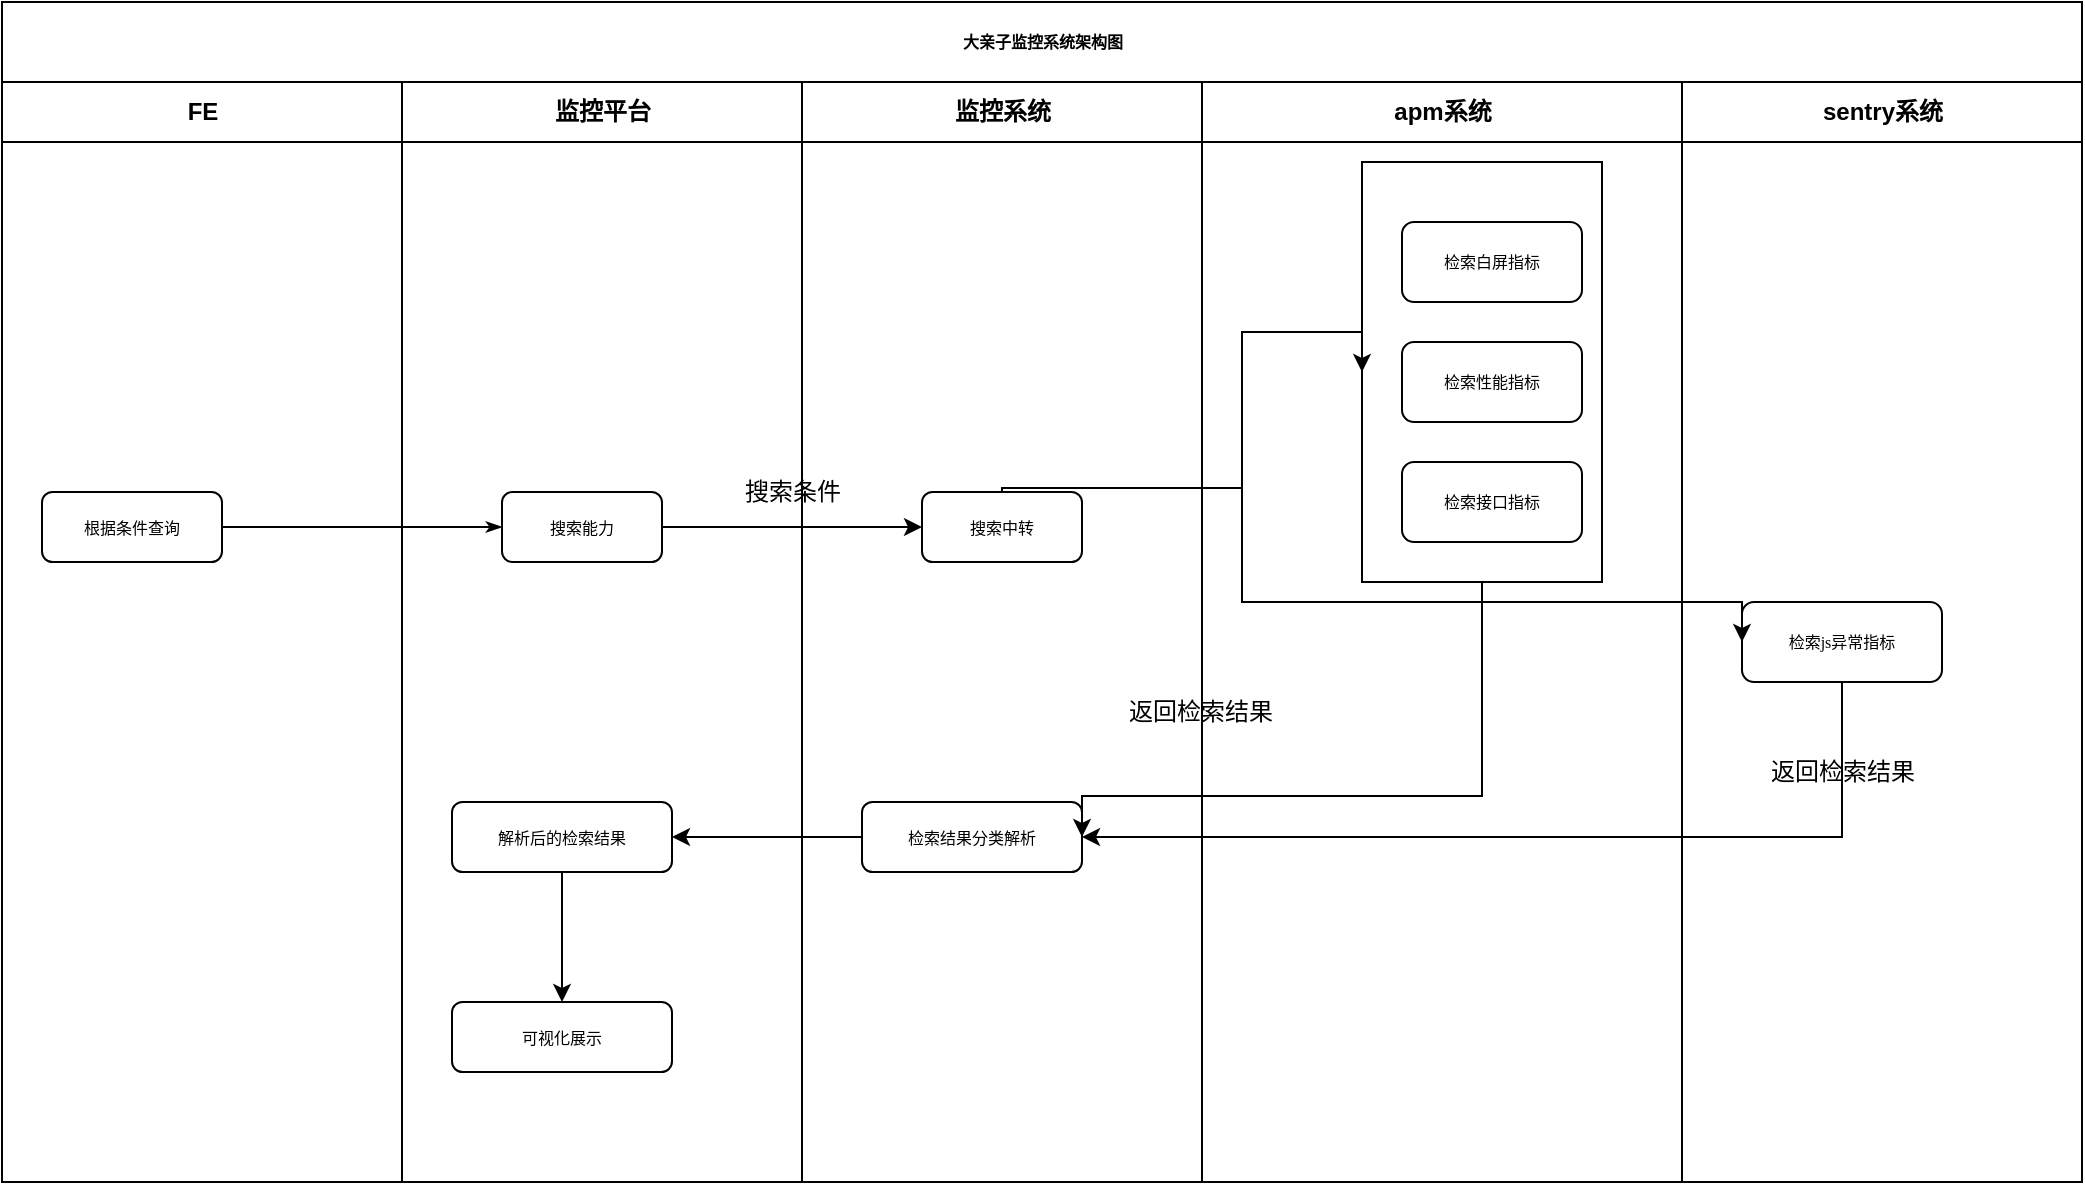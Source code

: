 <mxfile version="20.4.1" type="github">
  <diagram name="Page-1" id="74e2e168-ea6b-b213-b513-2b3c1d86103e">
    <mxGraphModel dx="1455" dy="857" grid="1" gridSize="10" guides="1" tooltips="1" connect="1" arrows="1" fold="1" page="1" pageScale="1" pageWidth="1100" pageHeight="850" background="none" math="0" shadow="0">
      <root>
        <mxCell id="0" />
        <mxCell id="1" parent="0" />
        <mxCell id="77e6c97f196da883-1" value="大亲子监控系统架构图" style="swimlane;html=1;childLayout=stackLayout;startSize=40;rounded=0;shadow=0;labelBackgroundColor=none;strokeWidth=1;fontFamily=Verdana;fontSize=8;align=center;" parent="1" vertex="1">
          <mxGeometry x="70" y="40" width="1040" height="590" as="geometry" />
        </mxCell>
        <mxCell id="77e6c97f196da883-2" value="FE" style="swimlane;html=1;startSize=30;" parent="77e6c97f196da883-1" vertex="1">
          <mxGeometry y="40" width="200" height="550" as="geometry" />
        </mxCell>
        <mxCell id="77e6c97f196da883-8" value="根据条件查询" style="rounded=1;whiteSpace=wrap;html=1;shadow=0;labelBackgroundColor=none;strokeWidth=1;fontFamily=Verdana;fontSize=8;align=center;" parent="77e6c97f196da883-2" vertex="1">
          <mxGeometry x="20" y="205" width="90" height="35" as="geometry" />
        </mxCell>
        <mxCell id="77e6c97f196da883-26" style="edgeStyle=orthogonalEdgeStyle;rounded=1;html=1;labelBackgroundColor=none;startArrow=none;startFill=0;startSize=5;endArrow=classicThin;endFill=1;endSize=5;jettySize=auto;orthogonalLoop=1;strokeWidth=1;fontFamily=Verdana;fontSize=8" parent="77e6c97f196da883-1" source="77e6c97f196da883-8" target="77e6c97f196da883-11" edge="1">
          <mxGeometry relative="1" as="geometry" />
        </mxCell>
        <mxCell id="77e6c97f196da883-3" value="监控平台" style="swimlane;html=1;startSize=30;" parent="77e6c97f196da883-1" vertex="1">
          <mxGeometry x="200" y="40" width="200" height="550" as="geometry" />
        </mxCell>
        <mxCell id="77e6c97f196da883-11" value="搜索能力" style="rounded=1;whiteSpace=wrap;html=1;shadow=0;labelBackgroundColor=none;strokeWidth=1;fontFamily=Verdana;fontSize=8;align=center;" parent="77e6c97f196da883-3" vertex="1">
          <mxGeometry x="50" y="205" width="80" height="35" as="geometry" />
        </mxCell>
        <mxCell id="LR1aAYArKkP1EbdD9pHU-27" style="edgeStyle=orthogonalEdgeStyle;rounded=0;orthogonalLoop=1;jettySize=auto;html=1;entryX=0.5;entryY=0;entryDx=0;entryDy=0;" edge="1" parent="77e6c97f196da883-3" source="LR1aAYArKkP1EbdD9pHU-19" target="LR1aAYArKkP1EbdD9pHU-20">
          <mxGeometry relative="1" as="geometry" />
        </mxCell>
        <mxCell id="LR1aAYArKkP1EbdD9pHU-19" value="解析后的检索结果" style="rounded=1;whiteSpace=wrap;html=1;shadow=0;labelBackgroundColor=none;strokeWidth=1;fontFamily=Verdana;fontSize=8;align=center;" vertex="1" parent="77e6c97f196da883-3">
          <mxGeometry x="25" y="360" width="110" height="35" as="geometry" />
        </mxCell>
        <mxCell id="LR1aAYArKkP1EbdD9pHU-20" value="可视化展示" style="rounded=1;whiteSpace=wrap;html=1;shadow=0;labelBackgroundColor=none;strokeWidth=1;fontFamily=Verdana;fontSize=8;align=center;" vertex="1" parent="77e6c97f196da883-3">
          <mxGeometry x="25" y="460" width="110" height="35" as="geometry" />
        </mxCell>
        <mxCell id="77e6c97f196da883-4" value="监控系统" style="swimlane;html=1;startSize=30;" parent="77e6c97f196da883-1" vertex="1">
          <mxGeometry x="400" y="40" width="200" height="550" as="geometry" />
        </mxCell>
        <mxCell id="77e6c97f196da883-12" value="搜索中转" style="rounded=1;whiteSpace=wrap;html=1;shadow=0;labelBackgroundColor=none;strokeWidth=1;fontFamily=Verdana;fontSize=8;align=center;" parent="77e6c97f196da883-4" vertex="1">
          <mxGeometry x="60" y="205" width="80" height="35" as="geometry" />
        </mxCell>
        <mxCell id="LR1aAYArKkP1EbdD9pHU-4" value="搜索条件" style="text;html=1;align=center;verticalAlign=middle;resizable=0;points=[];autosize=1;strokeColor=none;fillColor=none;" vertex="1" parent="77e6c97f196da883-4">
          <mxGeometry x="-40" y="190" width="70" height="30" as="geometry" />
        </mxCell>
        <mxCell id="LR1aAYArKkP1EbdD9pHU-18" value="检索结果分类解析" style="rounded=1;whiteSpace=wrap;html=1;shadow=0;labelBackgroundColor=none;strokeWidth=1;fontFamily=Verdana;fontSize=8;align=center;" vertex="1" parent="77e6c97f196da883-4">
          <mxGeometry x="30" y="360" width="110" height="35" as="geometry" />
        </mxCell>
        <mxCell id="77e6c97f196da883-5" value="apm系统" style="swimlane;html=1;startSize=30;" parent="77e6c97f196da883-1" vertex="1">
          <mxGeometry x="600" y="40" width="240" height="550" as="geometry" />
        </mxCell>
        <mxCell id="LR1aAYArKkP1EbdD9pHU-14" value="" style="rounded=0;whiteSpace=wrap;html=1;shadow=0;labelBackgroundColor=none;strokeWidth=1;fontFamily=Verdana;fontSize=8;align=center;" vertex="1" parent="77e6c97f196da883-5">
          <mxGeometry x="80" y="40" width="120" height="210" as="geometry" />
        </mxCell>
        <mxCell id="LR1aAYArKkP1EbdD9pHU-5" value="检索白屏指标" style="rounded=1;whiteSpace=wrap;html=1;shadow=0;labelBackgroundColor=none;strokeWidth=1;fontFamily=Verdana;fontSize=8;align=center;" vertex="1" parent="77e6c97f196da883-5">
          <mxGeometry x="100" y="70" width="90" height="40" as="geometry" />
        </mxCell>
        <mxCell id="LR1aAYArKkP1EbdD9pHU-6" value="检索性能指标" style="rounded=1;whiteSpace=wrap;html=1;shadow=0;labelBackgroundColor=none;strokeWidth=1;fontFamily=Verdana;fontSize=8;align=center;" vertex="1" parent="77e6c97f196da883-5">
          <mxGeometry x="100" y="130" width="90" height="40" as="geometry" />
        </mxCell>
        <mxCell id="LR1aAYArKkP1EbdD9pHU-7" value="检索接口指标" style="rounded=1;whiteSpace=wrap;html=1;shadow=0;labelBackgroundColor=none;strokeWidth=1;fontFamily=Verdana;fontSize=8;align=center;" vertex="1" parent="77e6c97f196da883-5">
          <mxGeometry x="100" y="190" width="90" height="40" as="geometry" />
        </mxCell>
        <mxCell id="77e6c97f196da883-7" value="sentry系统" style="swimlane;html=1;startSize=30;" parent="77e6c97f196da883-1" vertex="1">
          <mxGeometry x="840" y="40" width="200" height="550" as="geometry" />
        </mxCell>
        <mxCell id="LR1aAYArKkP1EbdD9pHU-11" value="检索js异常指标" style="rounded=1;whiteSpace=wrap;html=1;shadow=0;labelBackgroundColor=none;strokeWidth=1;fontFamily=Verdana;fontSize=8;align=center;" vertex="1" parent="77e6c97f196da883-7">
          <mxGeometry x="30" y="260" width="100" height="40" as="geometry" />
        </mxCell>
        <mxCell id="LR1aAYArKkP1EbdD9pHU-25" value="返回检索结果" style="text;html=1;align=center;verticalAlign=middle;resizable=0;points=[];autosize=1;strokeColor=none;fillColor=none;" vertex="1" parent="77e6c97f196da883-7">
          <mxGeometry x="30" y="330" width="100" height="30" as="geometry" />
        </mxCell>
        <mxCell id="LR1aAYArKkP1EbdD9pHU-21" style="edgeStyle=orthogonalEdgeStyle;rounded=0;orthogonalLoop=1;jettySize=auto;html=1;entryX=1;entryY=0.5;entryDx=0;entryDy=0;exitX=0.5;exitY=1;exitDx=0;exitDy=0;" edge="1" parent="77e6c97f196da883-1" source="LR1aAYArKkP1EbdD9pHU-14" target="LR1aAYArKkP1EbdD9pHU-18">
          <mxGeometry relative="1" as="geometry">
            <Array as="points">
              <mxPoint x="740" y="397" />
            </Array>
          </mxGeometry>
        </mxCell>
        <mxCell id="LR1aAYArKkP1EbdD9pHU-26" style="edgeStyle=orthogonalEdgeStyle;rounded=0;orthogonalLoop=1;jettySize=auto;html=1;entryX=1;entryY=0.5;entryDx=0;entryDy=0;" edge="1" parent="77e6c97f196da883-1" source="LR1aAYArKkP1EbdD9pHU-18" target="LR1aAYArKkP1EbdD9pHU-19">
          <mxGeometry relative="1" as="geometry" />
        </mxCell>
        <mxCell id="LR1aAYArKkP1EbdD9pHU-28" style="edgeStyle=orthogonalEdgeStyle;rounded=0;orthogonalLoop=1;jettySize=auto;html=1;entryX=0;entryY=0.5;entryDx=0;entryDy=0;" edge="1" parent="77e6c97f196da883-1" source="77e6c97f196da883-11" target="77e6c97f196da883-12">
          <mxGeometry relative="1" as="geometry" />
        </mxCell>
        <mxCell id="LR1aAYArKkP1EbdD9pHU-29" style="edgeStyle=orthogonalEdgeStyle;rounded=0;orthogonalLoop=1;jettySize=auto;html=1;entryX=0;entryY=0.5;entryDx=0;entryDy=0;" edge="1" parent="77e6c97f196da883-1" source="77e6c97f196da883-12" target="LR1aAYArKkP1EbdD9pHU-11">
          <mxGeometry relative="1" as="geometry">
            <Array as="points">
              <mxPoint x="620" y="243" />
              <mxPoint x="620" y="300" />
            </Array>
          </mxGeometry>
        </mxCell>
        <mxCell id="LR1aAYArKkP1EbdD9pHU-30" style="edgeStyle=orthogonalEdgeStyle;rounded=0;orthogonalLoop=1;jettySize=auto;html=1;entryX=0;entryY=0.5;entryDx=0;entryDy=0;" edge="1" parent="77e6c97f196da883-1" source="77e6c97f196da883-12" target="LR1aAYArKkP1EbdD9pHU-14">
          <mxGeometry relative="1" as="geometry">
            <Array as="points">
              <mxPoint x="620" y="243" />
              <mxPoint x="620" y="165" />
            </Array>
          </mxGeometry>
        </mxCell>
        <mxCell id="LR1aAYArKkP1EbdD9pHU-32" style="edgeStyle=orthogonalEdgeStyle;rounded=0;orthogonalLoop=1;jettySize=auto;html=1;entryX=1;entryY=0.5;entryDx=0;entryDy=0;exitX=0.5;exitY=1;exitDx=0;exitDy=0;" edge="1" parent="77e6c97f196da883-1" source="LR1aAYArKkP1EbdD9pHU-11" target="LR1aAYArKkP1EbdD9pHU-18">
          <mxGeometry relative="1" as="geometry" />
        </mxCell>
        <mxCell id="LR1aAYArKkP1EbdD9pHU-24" value="返回检索结果" style="text;html=1;align=center;verticalAlign=middle;resizable=0;points=[];autosize=1;strokeColor=none;fillColor=none;" vertex="1" parent="1">
          <mxGeometry x="619" y="380" width="100" height="30" as="geometry" />
        </mxCell>
      </root>
    </mxGraphModel>
  </diagram>
</mxfile>
